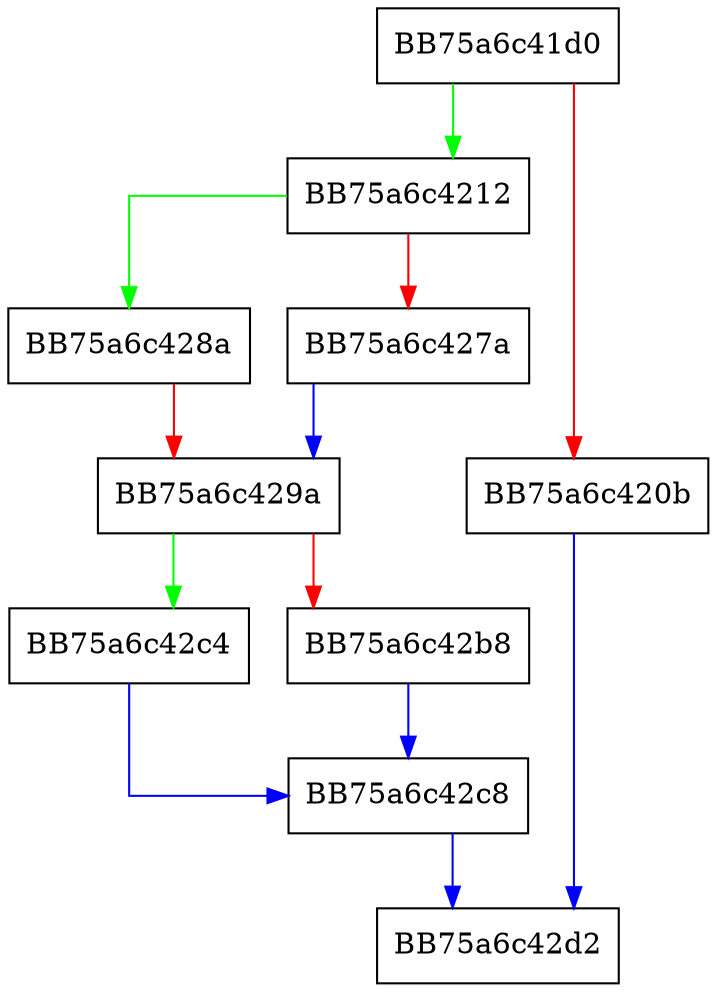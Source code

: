 digraph AtomicCounterValue {
  node [shape="box"];
  graph [splines=ortho];
  BB75a6c41d0 -> BB75a6c4212 [color="green"];
  BB75a6c41d0 -> BB75a6c420b [color="red"];
  BB75a6c420b -> BB75a6c42d2 [color="blue"];
  BB75a6c4212 -> BB75a6c428a [color="green"];
  BB75a6c4212 -> BB75a6c427a [color="red"];
  BB75a6c427a -> BB75a6c429a [color="blue"];
  BB75a6c428a -> BB75a6c429a [color="red"];
  BB75a6c429a -> BB75a6c42c4 [color="green"];
  BB75a6c429a -> BB75a6c42b8 [color="red"];
  BB75a6c42b8 -> BB75a6c42c8 [color="blue"];
  BB75a6c42c4 -> BB75a6c42c8 [color="blue"];
  BB75a6c42c8 -> BB75a6c42d2 [color="blue"];
}